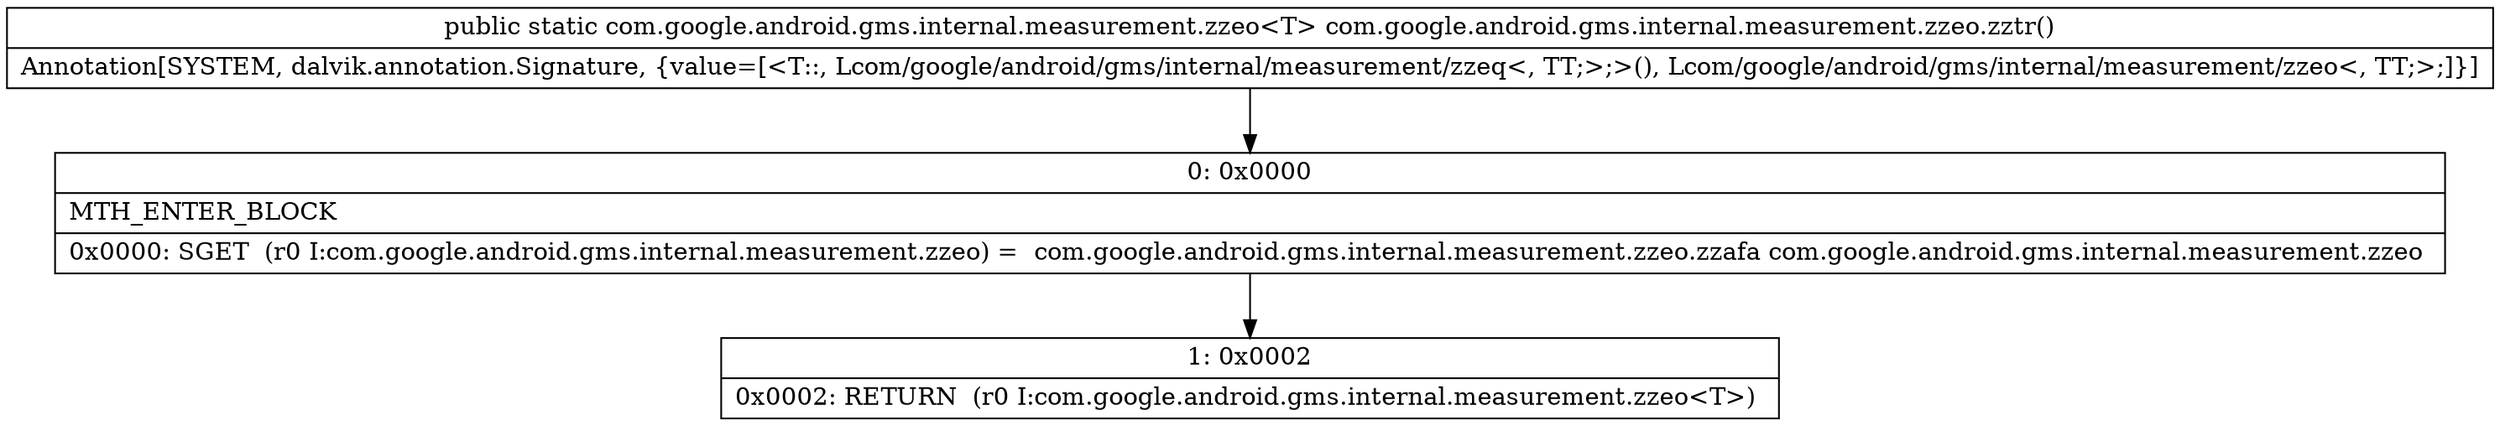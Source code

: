 digraph "CFG forcom.google.android.gms.internal.measurement.zzeo.zztr()Lcom\/google\/android\/gms\/internal\/measurement\/zzeo;" {
Node_0 [shape=record,label="{0\:\ 0x0000|MTH_ENTER_BLOCK\l|0x0000: SGET  (r0 I:com.google.android.gms.internal.measurement.zzeo) =  com.google.android.gms.internal.measurement.zzeo.zzafa com.google.android.gms.internal.measurement.zzeo \l}"];
Node_1 [shape=record,label="{1\:\ 0x0002|0x0002: RETURN  (r0 I:com.google.android.gms.internal.measurement.zzeo\<T\>) \l}"];
MethodNode[shape=record,label="{public static com.google.android.gms.internal.measurement.zzeo\<T\> com.google.android.gms.internal.measurement.zzeo.zztr()  | Annotation[SYSTEM, dalvik.annotation.Signature, \{value=[\<T::, Lcom\/google\/android\/gms\/internal\/measurement\/zzeq\<, TT;\>;\>(), Lcom\/google\/android\/gms\/internal\/measurement\/zzeo\<, TT;\>;]\}]\l}"];
MethodNode -> Node_0;
Node_0 -> Node_1;
}

